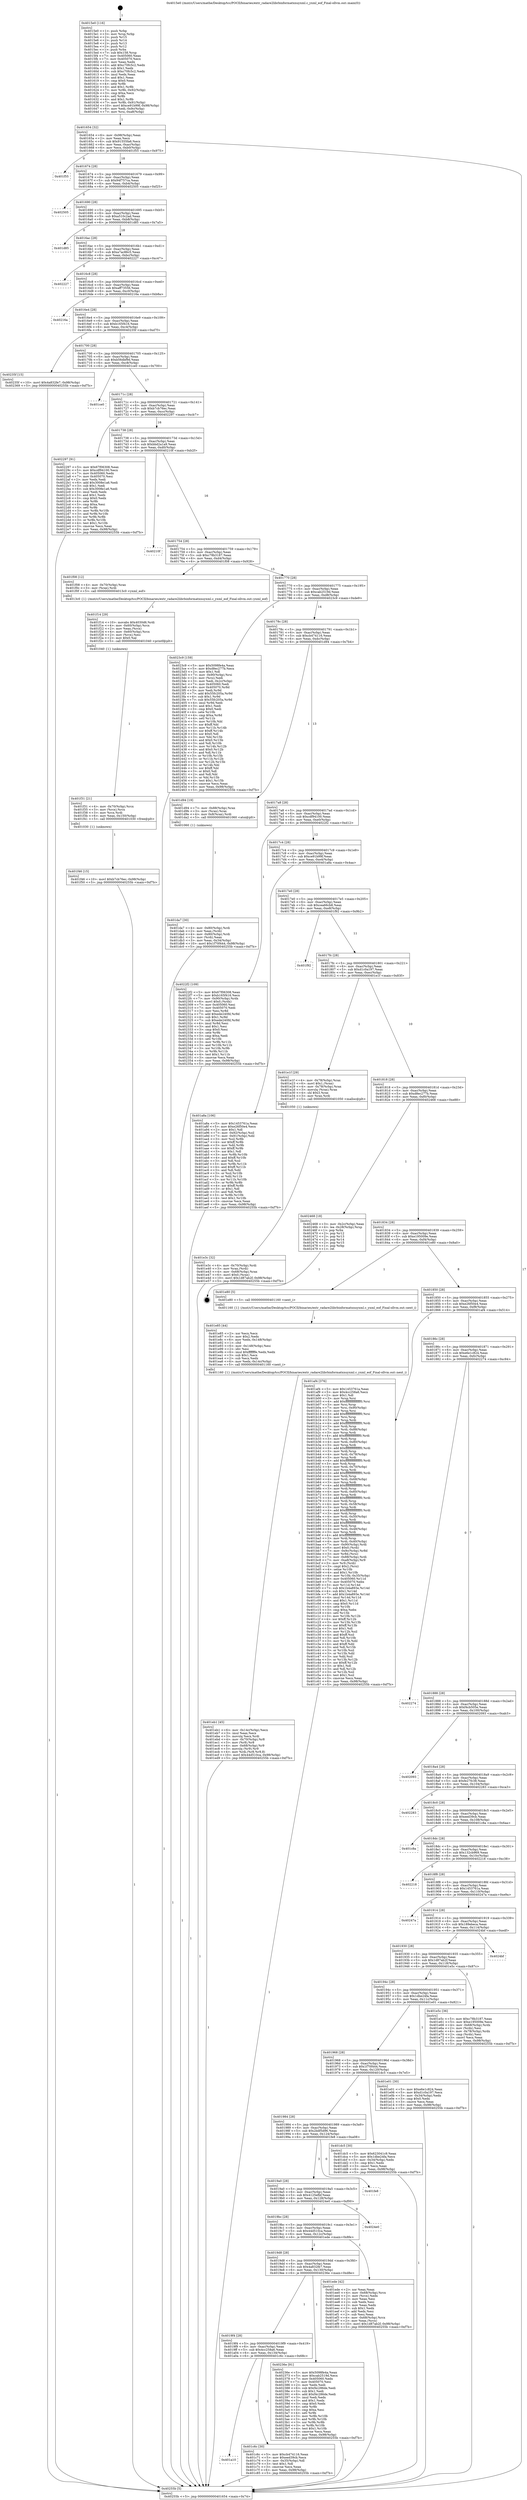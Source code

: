 digraph "0x4015e0" {
  label = "0x4015e0 (/mnt/c/Users/mathe/Desktop/tcc/POCII/binaries/extr_radare2librbinformatxnuyxml.c_yxml_eof_Final-ollvm.out::main(0))"
  labelloc = "t"
  node[shape=record]

  Entry [label="",width=0.3,height=0.3,shape=circle,fillcolor=black,style=filled]
  "0x401654" [label="{
     0x401654 [32]\l
     | [instrs]\l
     &nbsp;&nbsp;0x401654 \<+6\>: mov -0x98(%rbp),%eax\l
     &nbsp;&nbsp;0x40165a \<+2\>: mov %eax,%ecx\l
     &nbsp;&nbsp;0x40165c \<+6\>: sub $0x91555fa6,%ecx\l
     &nbsp;&nbsp;0x401662 \<+6\>: mov %eax,-0xac(%rbp)\l
     &nbsp;&nbsp;0x401668 \<+6\>: mov %ecx,-0xb0(%rbp)\l
     &nbsp;&nbsp;0x40166e \<+6\>: je 0000000000401f55 \<main+0x975\>\l
  }"]
  "0x401f55" [label="{
     0x401f55\l
  }", style=dashed]
  "0x401674" [label="{
     0x401674 [28]\l
     | [instrs]\l
     &nbsp;&nbsp;0x401674 \<+5\>: jmp 0000000000401679 \<main+0x99\>\l
     &nbsp;&nbsp;0x401679 \<+6\>: mov -0xac(%rbp),%eax\l
     &nbsp;&nbsp;0x40167f \<+5\>: sub $0x94f757ca,%eax\l
     &nbsp;&nbsp;0x401684 \<+6\>: mov %eax,-0xb4(%rbp)\l
     &nbsp;&nbsp;0x40168a \<+6\>: je 0000000000402505 \<main+0xf25\>\l
  }"]
  Exit [label="",width=0.3,height=0.3,shape=circle,fillcolor=black,style=filled,peripheries=2]
  "0x402505" [label="{
     0x402505\l
  }", style=dashed]
  "0x401690" [label="{
     0x401690 [28]\l
     | [instrs]\l
     &nbsp;&nbsp;0x401690 \<+5\>: jmp 0000000000401695 \<main+0xb5\>\l
     &nbsp;&nbsp;0x401695 \<+6\>: mov -0xac(%rbp),%eax\l
     &nbsp;&nbsp;0x40169b \<+5\>: sub $0xa510c2ad,%eax\l
     &nbsp;&nbsp;0x4016a0 \<+6\>: mov %eax,-0xb8(%rbp)\l
     &nbsp;&nbsp;0x4016a6 \<+6\>: je 0000000000401d85 \<main+0x7a5\>\l
  }"]
  "0x401f46" [label="{
     0x401f46 [15]\l
     | [instrs]\l
     &nbsp;&nbsp;0x401f46 \<+10\>: movl $0xb7cb76ec,-0x98(%rbp)\l
     &nbsp;&nbsp;0x401f50 \<+5\>: jmp 000000000040255b \<main+0xf7b\>\l
  }"]
  "0x401d85" [label="{
     0x401d85\l
  }", style=dashed]
  "0x4016ac" [label="{
     0x4016ac [28]\l
     | [instrs]\l
     &nbsp;&nbsp;0x4016ac \<+5\>: jmp 00000000004016b1 \<main+0xd1\>\l
     &nbsp;&nbsp;0x4016b1 \<+6\>: mov -0xac(%rbp),%eax\l
     &nbsp;&nbsp;0x4016b7 \<+5\>: sub $0xa7ac86c5,%eax\l
     &nbsp;&nbsp;0x4016bc \<+6\>: mov %eax,-0xbc(%rbp)\l
     &nbsp;&nbsp;0x4016c2 \<+6\>: je 0000000000402227 \<main+0xc47\>\l
  }"]
  "0x401f31" [label="{
     0x401f31 [21]\l
     | [instrs]\l
     &nbsp;&nbsp;0x401f31 \<+4\>: mov -0x70(%rbp),%rcx\l
     &nbsp;&nbsp;0x401f35 \<+3\>: mov (%rcx),%rcx\l
     &nbsp;&nbsp;0x401f38 \<+3\>: mov %rcx,%rdi\l
     &nbsp;&nbsp;0x401f3b \<+6\>: mov %eax,-0x150(%rbp)\l
     &nbsp;&nbsp;0x401f41 \<+5\>: call 0000000000401030 \<free@plt\>\l
     | [calls]\l
     &nbsp;&nbsp;0x401030 \{1\} (unknown)\l
  }"]
  "0x402227" [label="{
     0x402227\l
  }", style=dashed]
  "0x4016c8" [label="{
     0x4016c8 [28]\l
     | [instrs]\l
     &nbsp;&nbsp;0x4016c8 \<+5\>: jmp 00000000004016cd \<main+0xed\>\l
     &nbsp;&nbsp;0x4016cd \<+6\>: mov -0xac(%rbp),%eax\l
     &nbsp;&nbsp;0x4016d3 \<+5\>: sub $0xaff73556,%eax\l
     &nbsp;&nbsp;0x4016d8 \<+6\>: mov %eax,-0xc0(%rbp)\l
     &nbsp;&nbsp;0x4016de \<+6\>: je 000000000040216a \<main+0xb8a\>\l
  }"]
  "0x401f14" [label="{
     0x401f14 [29]\l
     | [instrs]\l
     &nbsp;&nbsp;0x401f14 \<+10\>: movabs $0x4030d6,%rdi\l
     &nbsp;&nbsp;0x401f1e \<+4\>: mov -0x60(%rbp),%rcx\l
     &nbsp;&nbsp;0x401f22 \<+2\>: mov %eax,(%rcx)\l
     &nbsp;&nbsp;0x401f24 \<+4\>: mov -0x60(%rbp),%rcx\l
     &nbsp;&nbsp;0x401f28 \<+2\>: mov (%rcx),%esi\l
     &nbsp;&nbsp;0x401f2a \<+2\>: mov $0x0,%al\l
     &nbsp;&nbsp;0x401f2c \<+5\>: call 0000000000401040 \<printf@plt\>\l
     | [calls]\l
     &nbsp;&nbsp;0x401040 \{1\} (unknown)\l
  }"]
  "0x40216a" [label="{
     0x40216a\l
  }", style=dashed]
  "0x4016e4" [label="{
     0x4016e4 [28]\l
     | [instrs]\l
     &nbsp;&nbsp;0x4016e4 \<+5\>: jmp 00000000004016e9 \<main+0x109\>\l
     &nbsp;&nbsp;0x4016e9 \<+6\>: mov -0xac(%rbp),%eax\l
     &nbsp;&nbsp;0x4016ef \<+5\>: sub $0xb165f416,%eax\l
     &nbsp;&nbsp;0x4016f4 \<+6\>: mov %eax,-0xc4(%rbp)\l
     &nbsp;&nbsp;0x4016fa \<+6\>: je 000000000040235f \<main+0xd7f\>\l
  }"]
  "0x401eb1" [label="{
     0x401eb1 [45]\l
     | [instrs]\l
     &nbsp;&nbsp;0x401eb1 \<+6\>: mov -0x14c(%rbp),%ecx\l
     &nbsp;&nbsp;0x401eb7 \<+3\>: imul %eax,%ecx\l
     &nbsp;&nbsp;0x401eba \<+3\>: movslq %ecx,%rdi\l
     &nbsp;&nbsp;0x401ebd \<+4\>: mov -0x70(%rbp),%r8\l
     &nbsp;&nbsp;0x401ec1 \<+3\>: mov (%r8),%r8\l
     &nbsp;&nbsp;0x401ec4 \<+4\>: mov -0x68(%rbp),%r9\l
     &nbsp;&nbsp;0x401ec8 \<+3\>: movslq (%r9),%r9\l
     &nbsp;&nbsp;0x401ecb \<+4\>: mov %rdi,(%r8,%r9,8)\l
     &nbsp;&nbsp;0x401ecf \<+10\>: movl $0x44d510ca,-0x98(%rbp)\l
     &nbsp;&nbsp;0x401ed9 \<+5\>: jmp 000000000040255b \<main+0xf7b\>\l
  }"]
  "0x40235f" [label="{
     0x40235f [15]\l
     | [instrs]\l
     &nbsp;&nbsp;0x40235f \<+10\>: movl $0x4a832fe7,-0x98(%rbp)\l
     &nbsp;&nbsp;0x402369 \<+5\>: jmp 000000000040255b \<main+0xf7b\>\l
  }"]
  "0x401700" [label="{
     0x401700 [28]\l
     | [instrs]\l
     &nbsp;&nbsp;0x401700 \<+5\>: jmp 0000000000401705 \<main+0x125\>\l
     &nbsp;&nbsp;0x401705 \<+6\>: mov -0xac(%rbp),%eax\l
     &nbsp;&nbsp;0x40170b \<+5\>: sub $0xb56dbf9d,%eax\l
     &nbsp;&nbsp;0x401710 \<+6\>: mov %eax,-0xc8(%rbp)\l
     &nbsp;&nbsp;0x401716 \<+6\>: je 0000000000401ce0 \<main+0x700\>\l
  }"]
  "0x401e85" [label="{
     0x401e85 [44]\l
     | [instrs]\l
     &nbsp;&nbsp;0x401e85 \<+2\>: xor %ecx,%ecx\l
     &nbsp;&nbsp;0x401e87 \<+5\>: mov $0x2,%edx\l
     &nbsp;&nbsp;0x401e8c \<+6\>: mov %edx,-0x148(%rbp)\l
     &nbsp;&nbsp;0x401e92 \<+1\>: cltd\l
     &nbsp;&nbsp;0x401e93 \<+6\>: mov -0x148(%rbp),%esi\l
     &nbsp;&nbsp;0x401e99 \<+2\>: idiv %esi\l
     &nbsp;&nbsp;0x401e9b \<+6\>: imul $0xfffffffe,%edx,%edx\l
     &nbsp;&nbsp;0x401ea1 \<+3\>: sub $0x1,%ecx\l
     &nbsp;&nbsp;0x401ea4 \<+2\>: sub %ecx,%edx\l
     &nbsp;&nbsp;0x401ea6 \<+6\>: mov %edx,-0x14c(%rbp)\l
     &nbsp;&nbsp;0x401eac \<+5\>: call 0000000000401160 \<next_i\>\l
     | [calls]\l
     &nbsp;&nbsp;0x401160 \{1\} (/mnt/c/Users/mathe/Desktop/tcc/POCII/binaries/extr_radare2librbinformatxnuyxml.c_yxml_eof_Final-ollvm.out::next_i)\l
  }"]
  "0x401ce0" [label="{
     0x401ce0\l
  }", style=dashed]
  "0x40171c" [label="{
     0x40171c [28]\l
     | [instrs]\l
     &nbsp;&nbsp;0x40171c \<+5\>: jmp 0000000000401721 \<main+0x141\>\l
     &nbsp;&nbsp;0x401721 \<+6\>: mov -0xac(%rbp),%eax\l
     &nbsp;&nbsp;0x401727 \<+5\>: sub $0xb7cb76ec,%eax\l
     &nbsp;&nbsp;0x40172c \<+6\>: mov %eax,-0xcc(%rbp)\l
     &nbsp;&nbsp;0x401732 \<+6\>: je 0000000000402297 \<main+0xcb7\>\l
  }"]
  "0x401e3c" [label="{
     0x401e3c [32]\l
     | [instrs]\l
     &nbsp;&nbsp;0x401e3c \<+4\>: mov -0x70(%rbp),%rdi\l
     &nbsp;&nbsp;0x401e40 \<+3\>: mov %rax,(%rdi)\l
     &nbsp;&nbsp;0x401e43 \<+4\>: mov -0x68(%rbp),%rax\l
     &nbsp;&nbsp;0x401e47 \<+6\>: movl $0x0,(%rax)\l
     &nbsp;&nbsp;0x401e4d \<+10\>: movl $0x1d87ab2f,-0x98(%rbp)\l
     &nbsp;&nbsp;0x401e57 \<+5\>: jmp 000000000040255b \<main+0xf7b\>\l
  }"]
  "0x402297" [label="{
     0x402297 [91]\l
     | [instrs]\l
     &nbsp;&nbsp;0x402297 \<+5\>: mov $0x67f06308,%eax\l
     &nbsp;&nbsp;0x40229c \<+5\>: mov $0xcdf94100,%ecx\l
     &nbsp;&nbsp;0x4022a1 \<+7\>: mov 0x405060,%edx\l
     &nbsp;&nbsp;0x4022a8 \<+7\>: mov 0x405070,%esi\l
     &nbsp;&nbsp;0x4022af \<+2\>: mov %edx,%edi\l
     &nbsp;&nbsp;0x4022b1 \<+6\>: add $0x3008e1a6,%edi\l
     &nbsp;&nbsp;0x4022b7 \<+3\>: sub $0x1,%edi\l
     &nbsp;&nbsp;0x4022ba \<+6\>: sub $0x3008e1a6,%edi\l
     &nbsp;&nbsp;0x4022c0 \<+3\>: imul %edi,%edx\l
     &nbsp;&nbsp;0x4022c3 \<+3\>: and $0x1,%edx\l
     &nbsp;&nbsp;0x4022c6 \<+3\>: cmp $0x0,%edx\l
     &nbsp;&nbsp;0x4022c9 \<+4\>: sete %r8b\l
     &nbsp;&nbsp;0x4022cd \<+3\>: cmp $0xa,%esi\l
     &nbsp;&nbsp;0x4022d0 \<+4\>: setl %r9b\l
     &nbsp;&nbsp;0x4022d4 \<+3\>: mov %r8b,%r10b\l
     &nbsp;&nbsp;0x4022d7 \<+3\>: and %r9b,%r10b\l
     &nbsp;&nbsp;0x4022da \<+3\>: xor %r9b,%r8b\l
     &nbsp;&nbsp;0x4022dd \<+3\>: or %r8b,%r10b\l
     &nbsp;&nbsp;0x4022e0 \<+4\>: test $0x1,%r10b\l
     &nbsp;&nbsp;0x4022e4 \<+3\>: cmovne %ecx,%eax\l
     &nbsp;&nbsp;0x4022e7 \<+6\>: mov %eax,-0x98(%rbp)\l
     &nbsp;&nbsp;0x4022ed \<+5\>: jmp 000000000040255b \<main+0xf7b\>\l
  }"]
  "0x401738" [label="{
     0x401738 [28]\l
     | [instrs]\l
     &nbsp;&nbsp;0x401738 \<+5\>: jmp 000000000040173d \<main+0x15d\>\l
     &nbsp;&nbsp;0x40173d \<+6\>: mov -0xac(%rbp),%eax\l
     &nbsp;&nbsp;0x401743 \<+5\>: sub $0xbbd2a1a9,%eax\l
     &nbsp;&nbsp;0x401748 \<+6\>: mov %eax,-0xd0(%rbp)\l
     &nbsp;&nbsp;0x40174e \<+6\>: je 000000000040210f \<main+0xb2f\>\l
  }"]
  "0x401da7" [label="{
     0x401da7 [30]\l
     | [instrs]\l
     &nbsp;&nbsp;0x401da7 \<+4\>: mov -0x80(%rbp),%rdi\l
     &nbsp;&nbsp;0x401dab \<+2\>: mov %eax,(%rdi)\l
     &nbsp;&nbsp;0x401dad \<+4\>: mov -0x80(%rbp),%rdi\l
     &nbsp;&nbsp;0x401db1 \<+2\>: mov (%rdi),%eax\l
     &nbsp;&nbsp;0x401db3 \<+3\>: mov %eax,-0x34(%rbp)\l
     &nbsp;&nbsp;0x401db6 \<+10\>: movl $0x1f70f444,-0x98(%rbp)\l
     &nbsp;&nbsp;0x401dc0 \<+5\>: jmp 000000000040255b \<main+0xf7b\>\l
  }"]
  "0x40210f" [label="{
     0x40210f\l
  }", style=dashed]
  "0x401754" [label="{
     0x401754 [28]\l
     | [instrs]\l
     &nbsp;&nbsp;0x401754 \<+5\>: jmp 0000000000401759 \<main+0x179\>\l
     &nbsp;&nbsp;0x401759 \<+6\>: mov -0xac(%rbp),%eax\l
     &nbsp;&nbsp;0x40175f \<+5\>: sub $0xc78b3187,%eax\l
     &nbsp;&nbsp;0x401764 \<+6\>: mov %eax,-0xd4(%rbp)\l
     &nbsp;&nbsp;0x40176a \<+6\>: je 0000000000401f08 \<main+0x928\>\l
  }"]
  "0x401a10" [label="{
     0x401a10\l
  }", style=dashed]
  "0x401f08" [label="{
     0x401f08 [12]\l
     | [instrs]\l
     &nbsp;&nbsp;0x401f08 \<+4\>: mov -0x70(%rbp),%rax\l
     &nbsp;&nbsp;0x401f0c \<+3\>: mov (%rax),%rdi\l
     &nbsp;&nbsp;0x401f0f \<+5\>: call 00000000004013c0 \<yxml_eof\>\l
     | [calls]\l
     &nbsp;&nbsp;0x4013c0 \{1\} (/mnt/c/Users/mathe/Desktop/tcc/POCII/binaries/extr_radare2librbinformatxnuyxml.c_yxml_eof_Final-ollvm.out::yxml_eof)\l
  }"]
  "0x401770" [label="{
     0x401770 [28]\l
     | [instrs]\l
     &nbsp;&nbsp;0x401770 \<+5\>: jmp 0000000000401775 \<main+0x195\>\l
     &nbsp;&nbsp;0x401775 \<+6\>: mov -0xac(%rbp),%eax\l
     &nbsp;&nbsp;0x40177b \<+5\>: sub $0xcab2519d,%eax\l
     &nbsp;&nbsp;0x401780 \<+6\>: mov %eax,-0xd8(%rbp)\l
     &nbsp;&nbsp;0x401786 \<+6\>: je 00000000004023c9 \<main+0xde9\>\l
  }"]
  "0x401c6c" [label="{
     0x401c6c [30]\l
     | [instrs]\l
     &nbsp;&nbsp;0x401c6c \<+5\>: mov $0xcb474116,%eax\l
     &nbsp;&nbsp;0x401c71 \<+5\>: mov $0xeed39cb,%ecx\l
     &nbsp;&nbsp;0x401c76 \<+3\>: mov -0x35(%rbp),%dl\l
     &nbsp;&nbsp;0x401c79 \<+3\>: test $0x1,%dl\l
     &nbsp;&nbsp;0x401c7c \<+3\>: cmovne %ecx,%eax\l
     &nbsp;&nbsp;0x401c7f \<+6\>: mov %eax,-0x98(%rbp)\l
     &nbsp;&nbsp;0x401c85 \<+5\>: jmp 000000000040255b \<main+0xf7b\>\l
  }"]
  "0x4023c9" [label="{
     0x4023c9 [159]\l
     | [instrs]\l
     &nbsp;&nbsp;0x4023c9 \<+5\>: mov $0x5098fe4a,%eax\l
     &nbsp;&nbsp;0x4023ce \<+5\>: mov $0xd8ec277b,%ecx\l
     &nbsp;&nbsp;0x4023d3 \<+2\>: mov $0x1,%dl\l
     &nbsp;&nbsp;0x4023d5 \<+7\>: mov -0x90(%rbp),%rsi\l
     &nbsp;&nbsp;0x4023dc \<+2\>: mov (%rsi),%edi\l
     &nbsp;&nbsp;0x4023de \<+3\>: mov %edi,-0x2c(%rbp)\l
     &nbsp;&nbsp;0x4023e1 \<+7\>: mov 0x405060,%edi\l
     &nbsp;&nbsp;0x4023e8 \<+8\>: mov 0x405070,%r8d\l
     &nbsp;&nbsp;0x4023f0 \<+3\>: mov %edi,%r9d\l
     &nbsp;&nbsp;0x4023f3 \<+7\>: add $0x55fc205a,%r9d\l
     &nbsp;&nbsp;0x4023fa \<+4\>: sub $0x1,%r9d\l
     &nbsp;&nbsp;0x4023fe \<+7\>: sub $0x55fc205a,%r9d\l
     &nbsp;&nbsp;0x402405 \<+4\>: imul %r9d,%edi\l
     &nbsp;&nbsp;0x402409 \<+3\>: and $0x1,%edi\l
     &nbsp;&nbsp;0x40240c \<+3\>: cmp $0x0,%edi\l
     &nbsp;&nbsp;0x40240f \<+4\>: sete %r10b\l
     &nbsp;&nbsp;0x402413 \<+4\>: cmp $0xa,%r8d\l
     &nbsp;&nbsp;0x402417 \<+4\>: setl %r11b\l
     &nbsp;&nbsp;0x40241b \<+3\>: mov %r10b,%bl\l
     &nbsp;&nbsp;0x40241e \<+3\>: xor $0xff,%bl\l
     &nbsp;&nbsp;0x402421 \<+3\>: mov %r11b,%r14b\l
     &nbsp;&nbsp;0x402424 \<+4\>: xor $0xff,%r14b\l
     &nbsp;&nbsp;0x402428 \<+3\>: xor $0x0,%dl\l
     &nbsp;&nbsp;0x40242b \<+3\>: mov %bl,%r15b\l
     &nbsp;&nbsp;0x40242e \<+4\>: and $0x0,%r15b\l
     &nbsp;&nbsp;0x402432 \<+3\>: and %dl,%r10b\l
     &nbsp;&nbsp;0x402435 \<+3\>: mov %r14b,%r12b\l
     &nbsp;&nbsp;0x402438 \<+4\>: and $0x0,%r12b\l
     &nbsp;&nbsp;0x40243c \<+3\>: and %dl,%r11b\l
     &nbsp;&nbsp;0x40243f \<+3\>: or %r10b,%r15b\l
     &nbsp;&nbsp;0x402442 \<+3\>: or %r11b,%r12b\l
     &nbsp;&nbsp;0x402445 \<+3\>: xor %r12b,%r15b\l
     &nbsp;&nbsp;0x402448 \<+3\>: or %r14b,%bl\l
     &nbsp;&nbsp;0x40244b \<+3\>: xor $0xff,%bl\l
     &nbsp;&nbsp;0x40244e \<+3\>: or $0x0,%dl\l
     &nbsp;&nbsp;0x402451 \<+2\>: and %dl,%bl\l
     &nbsp;&nbsp;0x402453 \<+3\>: or %bl,%r15b\l
     &nbsp;&nbsp;0x402456 \<+4\>: test $0x1,%r15b\l
     &nbsp;&nbsp;0x40245a \<+3\>: cmovne %ecx,%eax\l
     &nbsp;&nbsp;0x40245d \<+6\>: mov %eax,-0x98(%rbp)\l
     &nbsp;&nbsp;0x402463 \<+5\>: jmp 000000000040255b \<main+0xf7b\>\l
  }"]
  "0x40178c" [label="{
     0x40178c [28]\l
     | [instrs]\l
     &nbsp;&nbsp;0x40178c \<+5\>: jmp 0000000000401791 \<main+0x1b1\>\l
     &nbsp;&nbsp;0x401791 \<+6\>: mov -0xac(%rbp),%eax\l
     &nbsp;&nbsp;0x401797 \<+5\>: sub $0xcb474116,%eax\l
     &nbsp;&nbsp;0x40179c \<+6\>: mov %eax,-0xdc(%rbp)\l
     &nbsp;&nbsp;0x4017a2 \<+6\>: je 0000000000401d94 \<main+0x7b4\>\l
  }"]
  "0x4019f4" [label="{
     0x4019f4 [28]\l
     | [instrs]\l
     &nbsp;&nbsp;0x4019f4 \<+5\>: jmp 00000000004019f9 \<main+0x419\>\l
     &nbsp;&nbsp;0x4019f9 \<+6\>: mov -0xac(%rbp),%eax\l
     &nbsp;&nbsp;0x4019ff \<+5\>: sub $0x4cc258a6,%eax\l
     &nbsp;&nbsp;0x401a04 \<+6\>: mov %eax,-0x134(%rbp)\l
     &nbsp;&nbsp;0x401a0a \<+6\>: je 0000000000401c6c \<main+0x68c\>\l
  }"]
  "0x401d94" [label="{
     0x401d94 [19]\l
     | [instrs]\l
     &nbsp;&nbsp;0x401d94 \<+7\>: mov -0x88(%rbp),%rax\l
     &nbsp;&nbsp;0x401d9b \<+3\>: mov (%rax),%rax\l
     &nbsp;&nbsp;0x401d9e \<+4\>: mov 0x8(%rax),%rdi\l
     &nbsp;&nbsp;0x401da2 \<+5\>: call 0000000000401060 \<atoi@plt\>\l
     | [calls]\l
     &nbsp;&nbsp;0x401060 \{1\} (unknown)\l
  }"]
  "0x4017a8" [label="{
     0x4017a8 [28]\l
     | [instrs]\l
     &nbsp;&nbsp;0x4017a8 \<+5\>: jmp 00000000004017ad \<main+0x1cd\>\l
     &nbsp;&nbsp;0x4017ad \<+6\>: mov -0xac(%rbp),%eax\l
     &nbsp;&nbsp;0x4017b3 \<+5\>: sub $0xcdf94100,%eax\l
     &nbsp;&nbsp;0x4017b8 \<+6\>: mov %eax,-0xe0(%rbp)\l
     &nbsp;&nbsp;0x4017be \<+6\>: je 00000000004022f2 \<main+0xd12\>\l
  }"]
  "0x40236e" [label="{
     0x40236e [91]\l
     | [instrs]\l
     &nbsp;&nbsp;0x40236e \<+5\>: mov $0x5098fe4a,%eax\l
     &nbsp;&nbsp;0x402373 \<+5\>: mov $0xcab2519d,%ecx\l
     &nbsp;&nbsp;0x402378 \<+7\>: mov 0x405060,%edx\l
     &nbsp;&nbsp;0x40237f \<+7\>: mov 0x405070,%esi\l
     &nbsp;&nbsp;0x402386 \<+2\>: mov %edx,%edi\l
     &nbsp;&nbsp;0x402388 \<+6\>: sub $0xf4c286de,%edi\l
     &nbsp;&nbsp;0x40238e \<+3\>: sub $0x1,%edi\l
     &nbsp;&nbsp;0x402391 \<+6\>: add $0xf4c286de,%edi\l
     &nbsp;&nbsp;0x402397 \<+3\>: imul %edi,%edx\l
     &nbsp;&nbsp;0x40239a \<+3\>: and $0x1,%edx\l
     &nbsp;&nbsp;0x40239d \<+3\>: cmp $0x0,%edx\l
     &nbsp;&nbsp;0x4023a0 \<+4\>: sete %r8b\l
     &nbsp;&nbsp;0x4023a4 \<+3\>: cmp $0xa,%esi\l
     &nbsp;&nbsp;0x4023a7 \<+4\>: setl %r9b\l
     &nbsp;&nbsp;0x4023ab \<+3\>: mov %r8b,%r10b\l
     &nbsp;&nbsp;0x4023ae \<+3\>: and %r9b,%r10b\l
     &nbsp;&nbsp;0x4023b1 \<+3\>: xor %r9b,%r8b\l
     &nbsp;&nbsp;0x4023b4 \<+3\>: or %r8b,%r10b\l
     &nbsp;&nbsp;0x4023b7 \<+4\>: test $0x1,%r10b\l
     &nbsp;&nbsp;0x4023bb \<+3\>: cmovne %ecx,%eax\l
     &nbsp;&nbsp;0x4023be \<+6\>: mov %eax,-0x98(%rbp)\l
     &nbsp;&nbsp;0x4023c4 \<+5\>: jmp 000000000040255b \<main+0xf7b\>\l
  }"]
  "0x4022f2" [label="{
     0x4022f2 [109]\l
     | [instrs]\l
     &nbsp;&nbsp;0x4022f2 \<+5\>: mov $0x67f06308,%eax\l
     &nbsp;&nbsp;0x4022f7 \<+5\>: mov $0xb165f416,%ecx\l
     &nbsp;&nbsp;0x4022fc \<+7\>: mov -0x90(%rbp),%rdx\l
     &nbsp;&nbsp;0x402303 \<+6\>: movl $0x0,(%rdx)\l
     &nbsp;&nbsp;0x402309 \<+7\>: mov 0x405060,%esi\l
     &nbsp;&nbsp;0x402310 \<+7\>: mov 0x405070,%edi\l
     &nbsp;&nbsp;0x402317 \<+3\>: mov %esi,%r8d\l
     &nbsp;&nbsp;0x40231a \<+7\>: add $0xede240fd,%r8d\l
     &nbsp;&nbsp;0x402321 \<+4\>: sub $0x1,%r8d\l
     &nbsp;&nbsp;0x402325 \<+7\>: sub $0xede240fd,%r8d\l
     &nbsp;&nbsp;0x40232c \<+4\>: imul %r8d,%esi\l
     &nbsp;&nbsp;0x402330 \<+3\>: and $0x1,%esi\l
     &nbsp;&nbsp;0x402333 \<+3\>: cmp $0x0,%esi\l
     &nbsp;&nbsp;0x402336 \<+4\>: sete %r9b\l
     &nbsp;&nbsp;0x40233a \<+3\>: cmp $0xa,%edi\l
     &nbsp;&nbsp;0x40233d \<+4\>: setl %r10b\l
     &nbsp;&nbsp;0x402341 \<+3\>: mov %r9b,%r11b\l
     &nbsp;&nbsp;0x402344 \<+3\>: and %r10b,%r11b\l
     &nbsp;&nbsp;0x402347 \<+3\>: xor %r10b,%r9b\l
     &nbsp;&nbsp;0x40234a \<+3\>: or %r9b,%r11b\l
     &nbsp;&nbsp;0x40234d \<+4\>: test $0x1,%r11b\l
     &nbsp;&nbsp;0x402351 \<+3\>: cmovne %ecx,%eax\l
     &nbsp;&nbsp;0x402354 \<+6\>: mov %eax,-0x98(%rbp)\l
     &nbsp;&nbsp;0x40235a \<+5\>: jmp 000000000040255b \<main+0xf7b\>\l
  }"]
  "0x4017c4" [label="{
     0x4017c4 [28]\l
     | [instrs]\l
     &nbsp;&nbsp;0x4017c4 \<+5\>: jmp 00000000004017c9 \<main+0x1e9\>\l
     &nbsp;&nbsp;0x4017c9 \<+6\>: mov -0xac(%rbp),%eax\l
     &nbsp;&nbsp;0x4017cf \<+5\>: sub $0xce91b99f,%eax\l
     &nbsp;&nbsp;0x4017d4 \<+6\>: mov %eax,-0xe4(%rbp)\l
     &nbsp;&nbsp;0x4017da \<+6\>: je 0000000000401a8a \<main+0x4aa\>\l
  }"]
  "0x4019d8" [label="{
     0x4019d8 [28]\l
     | [instrs]\l
     &nbsp;&nbsp;0x4019d8 \<+5\>: jmp 00000000004019dd \<main+0x3fd\>\l
     &nbsp;&nbsp;0x4019dd \<+6\>: mov -0xac(%rbp),%eax\l
     &nbsp;&nbsp;0x4019e3 \<+5\>: sub $0x4a832fe7,%eax\l
     &nbsp;&nbsp;0x4019e8 \<+6\>: mov %eax,-0x130(%rbp)\l
     &nbsp;&nbsp;0x4019ee \<+6\>: je 000000000040236e \<main+0xd8e\>\l
  }"]
  "0x401a8a" [label="{
     0x401a8a [106]\l
     | [instrs]\l
     &nbsp;&nbsp;0x401a8a \<+5\>: mov $0x1453761a,%eax\l
     &nbsp;&nbsp;0x401a8f \<+5\>: mov $0xe26f50e4,%ecx\l
     &nbsp;&nbsp;0x401a94 \<+2\>: mov $0x1,%dl\l
     &nbsp;&nbsp;0x401a96 \<+7\>: mov -0x92(%rbp),%sil\l
     &nbsp;&nbsp;0x401a9d \<+7\>: mov -0x91(%rbp),%dil\l
     &nbsp;&nbsp;0x401aa4 \<+3\>: mov %sil,%r8b\l
     &nbsp;&nbsp;0x401aa7 \<+4\>: xor $0xff,%r8b\l
     &nbsp;&nbsp;0x401aab \<+3\>: mov %dil,%r9b\l
     &nbsp;&nbsp;0x401aae \<+4\>: xor $0xff,%r9b\l
     &nbsp;&nbsp;0x401ab2 \<+3\>: xor $0x1,%dl\l
     &nbsp;&nbsp;0x401ab5 \<+3\>: mov %r8b,%r10b\l
     &nbsp;&nbsp;0x401ab8 \<+4\>: and $0xff,%r10b\l
     &nbsp;&nbsp;0x401abc \<+3\>: and %dl,%sil\l
     &nbsp;&nbsp;0x401abf \<+3\>: mov %r9b,%r11b\l
     &nbsp;&nbsp;0x401ac2 \<+4\>: and $0xff,%r11b\l
     &nbsp;&nbsp;0x401ac6 \<+3\>: and %dl,%dil\l
     &nbsp;&nbsp;0x401ac9 \<+3\>: or %sil,%r10b\l
     &nbsp;&nbsp;0x401acc \<+3\>: or %dil,%r11b\l
     &nbsp;&nbsp;0x401acf \<+3\>: xor %r11b,%r10b\l
     &nbsp;&nbsp;0x401ad2 \<+3\>: or %r9b,%r8b\l
     &nbsp;&nbsp;0x401ad5 \<+4\>: xor $0xff,%r8b\l
     &nbsp;&nbsp;0x401ad9 \<+3\>: or $0x1,%dl\l
     &nbsp;&nbsp;0x401adc \<+3\>: and %dl,%r8b\l
     &nbsp;&nbsp;0x401adf \<+3\>: or %r8b,%r10b\l
     &nbsp;&nbsp;0x401ae2 \<+4\>: test $0x1,%r10b\l
     &nbsp;&nbsp;0x401ae6 \<+3\>: cmovne %ecx,%eax\l
     &nbsp;&nbsp;0x401ae9 \<+6\>: mov %eax,-0x98(%rbp)\l
     &nbsp;&nbsp;0x401aef \<+5\>: jmp 000000000040255b \<main+0xf7b\>\l
  }"]
  "0x4017e0" [label="{
     0x4017e0 [28]\l
     | [instrs]\l
     &nbsp;&nbsp;0x4017e0 \<+5\>: jmp 00000000004017e5 \<main+0x205\>\l
     &nbsp;&nbsp;0x4017e5 \<+6\>: mov -0xac(%rbp),%eax\l
     &nbsp;&nbsp;0x4017eb \<+5\>: sub $0xcea66cb8,%eax\l
     &nbsp;&nbsp;0x4017f0 \<+6\>: mov %eax,-0xe8(%rbp)\l
     &nbsp;&nbsp;0x4017f6 \<+6\>: je 0000000000401f92 \<main+0x9b2\>\l
  }"]
  "0x40255b" [label="{
     0x40255b [5]\l
     | [instrs]\l
     &nbsp;&nbsp;0x40255b \<+5\>: jmp 0000000000401654 \<main+0x74\>\l
  }"]
  "0x4015e0" [label="{
     0x4015e0 [116]\l
     | [instrs]\l
     &nbsp;&nbsp;0x4015e0 \<+1\>: push %rbp\l
     &nbsp;&nbsp;0x4015e1 \<+3\>: mov %rsp,%rbp\l
     &nbsp;&nbsp;0x4015e4 \<+2\>: push %r15\l
     &nbsp;&nbsp;0x4015e6 \<+2\>: push %r14\l
     &nbsp;&nbsp;0x4015e8 \<+2\>: push %r13\l
     &nbsp;&nbsp;0x4015ea \<+2\>: push %r12\l
     &nbsp;&nbsp;0x4015ec \<+1\>: push %rbx\l
     &nbsp;&nbsp;0x4015ed \<+7\>: sub $0x158,%rsp\l
     &nbsp;&nbsp;0x4015f4 \<+7\>: mov 0x405060,%eax\l
     &nbsp;&nbsp;0x4015fb \<+7\>: mov 0x405070,%ecx\l
     &nbsp;&nbsp;0x401602 \<+2\>: mov %eax,%edx\l
     &nbsp;&nbsp;0x401604 \<+6\>: add $0xc70fc5c2,%edx\l
     &nbsp;&nbsp;0x40160a \<+3\>: sub $0x1,%edx\l
     &nbsp;&nbsp;0x40160d \<+6\>: sub $0xc70fc5c2,%edx\l
     &nbsp;&nbsp;0x401613 \<+3\>: imul %edx,%eax\l
     &nbsp;&nbsp;0x401616 \<+3\>: and $0x1,%eax\l
     &nbsp;&nbsp;0x401619 \<+3\>: cmp $0x0,%eax\l
     &nbsp;&nbsp;0x40161c \<+4\>: sete %r8b\l
     &nbsp;&nbsp;0x401620 \<+4\>: and $0x1,%r8b\l
     &nbsp;&nbsp;0x401624 \<+7\>: mov %r8b,-0x92(%rbp)\l
     &nbsp;&nbsp;0x40162b \<+3\>: cmp $0xa,%ecx\l
     &nbsp;&nbsp;0x40162e \<+4\>: setl %r8b\l
     &nbsp;&nbsp;0x401632 \<+4\>: and $0x1,%r8b\l
     &nbsp;&nbsp;0x401636 \<+7\>: mov %r8b,-0x91(%rbp)\l
     &nbsp;&nbsp;0x40163d \<+10\>: movl $0xce91b99f,-0x98(%rbp)\l
     &nbsp;&nbsp;0x401647 \<+6\>: mov %edi,-0x9c(%rbp)\l
     &nbsp;&nbsp;0x40164d \<+7\>: mov %rsi,-0xa8(%rbp)\l
  }"]
  "0x401ede" [label="{
     0x401ede [42]\l
     | [instrs]\l
     &nbsp;&nbsp;0x401ede \<+2\>: xor %eax,%eax\l
     &nbsp;&nbsp;0x401ee0 \<+4\>: mov -0x68(%rbp),%rcx\l
     &nbsp;&nbsp;0x401ee4 \<+2\>: mov (%rcx),%edx\l
     &nbsp;&nbsp;0x401ee6 \<+2\>: mov %eax,%esi\l
     &nbsp;&nbsp;0x401ee8 \<+2\>: sub %edx,%esi\l
     &nbsp;&nbsp;0x401eea \<+2\>: mov %eax,%edx\l
     &nbsp;&nbsp;0x401eec \<+3\>: sub $0x1,%edx\l
     &nbsp;&nbsp;0x401eef \<+2\>: add %edx,%esi\l
     &nbsp;&nbsp;0x401ef1 \<+2\>: sub %esi,%eax\l
     &nbsp;&nbsp;0x401ef3 \<+4\>: mov -0x68(%rbp),%rcx\l
     &nbsp;&nbsp;0x401ef7 \<+2\>: mov %eax,(%rcx)\l
     &nbsp;&nbsp;0x401ef9 \<+10\>: movl $0x1d87ab2f,-0x98(%rbp)\l
     &nbsp;&nbsp;0x401f03 \<+5\>: jmp 000000000040255b \<main+0xf7b\>\l
  }"]
  "0x401f92" [label="{
     0x401f92\l
  }", style=dashed]
  "0x4017fc" [label="{
     0x4017fc [28]\l
     | [instrs]\l
     &nbsp;&nbsp;0x4017fc \<+5\>: jmp 0000000000401801 \<main+0x221\>\l
     &nbsp;&nbsp;0x401801 \<+6\>: mov -0xac(%rbp),%eax\l
     &nbsp;&nbsp;0x401807 \<+5\>: sub $0xd1c0a197,%eax\l
     &nbsp;&nbsp;0x40180c \<+6\>: mov %eax,-0xec(%rbp)\l
     &nbsp;&nbsp;0x401812 \<+6\>: je 0000000000401e1f \<main+0x83f\>\l
  }"]
  "0x4019bc" [label="{
     0x4019bc [28]\l
     | [instrs]\l
     &nbsp;&nbsp;0x4019bc \<+5\>: jmp 00000000004019c1 \<main+0x3e1\>\l
     &nbsp;&nbsp;0x4019c1 \<+6\>: mov -0xac(%rbp),%eax\l
     &nbsp;&nbsp;0x4019c7 \<+5\>: sub $0x44d510ca,%eax\l
     &nbsp;&nbsp;0x4019cc \<+6\>: mov %eax,-0x12c(%rbp)\l
     &nbsp;&nbsp;0x4019d2 \<+6\>: je 0000000000401ede \<main+0x8fe\>\l
  }"]
  "0x401e1f" [label="{
     0x401e1f [29]\l
     | [instrs]\l
     &nbsp;&nbsp;0x401e1f \<+4\>: mov -0x78(%rbp),%rax\l
     &nbsp;&nbsp;0x401e23 \<+6\>: movl $0x1,(%rax)\l
     &nbsp;&nbsp;0x401e29 \<+4\>: mov -0x78(%rbp),%rax\l
     &nbsp;&nbsp;0x401e2d \<+3\>: movslq (%rax),%rax\l
     &nbsp;&nbsp;0x401e30 \<+4\>: shl $0x3,%rax\l
     &nbsp;&nbsp;0x401e34 \<+3\>: mov %rax,%rdi\l
     &nbsp;&nbsp;0x401e37 \<+5\>: call 0000000000401050 \<malloc@plt\>\l
     | [calls]\l
     &nbsp;&nbsp;0x401050 \{1\} (unknown)\l
  }"]
  "0x401818" [label="{
     0x401818 [28]\l
     | [instrs]\l
     &nbsp;&nbsp;0x401818 \<+5\>: jmp 000000000040181d \<main+0x23d\>\l
     &nbsp;&nbsp;0x40181d \<+6\>: mov -0xac(%rbp),%eax\l
     &nbsp;&nbsp;0x401823 \<+5\>: sub $0xd8ec277b,%eax\l
     &nbsp;&nbsp;0x401828 \<+6\>: mov %eax,-0xf0(%rbp)\l
     &nbsp;&nbsp;0x40182e \<+6\>: je 0000000000402468 \<main+0xe88\>\l
  }"]
  "0x4024e0" [label="{
     0x4024e0\l
  }", style=dashed]
  "0x402468" [label="{
     0x402468 [18]\l
     | [instrs]\l
     &nbsp;&nbsp;0x402468 \<+3\>: mov -0x2c(%rbp),%eax\l
     &nbsp;&nbsp;0x40246b \<+4\>: lea -0x28(%rbp),%rsp\l
     &nbsp;&nbsp;0x40246f \<+1\>: pop %rbx\l
     &nbsp;&nbsp;0x402470 \<+2\>: pop %r12\l
     &nbsp;&nbsp;0x402472 \<+2\>: pop %r13\l
     &nbsp;&nbsp;0x402474 \<+2\>: pop %r14\l
     &nbsp;&nbsp;0x402476 \<+2\>: pop %r15\l
     &nbsp;&nbsp;0x402478 \<+1\>: pop %rbp\l
     &nbsp;&nbsp;0x402479 \<+1\>: ret\l
  }"]
  "0x401834" [label="{
     0x401834 [28]\l
     | [instrs]\l
     &nbsp;&nbsp;0x401834 \<+5\>: jmp 0000000000401839 \<main+0x259\>\l
     &nbsp;&nbsp;0x401839 \<+6\>: mov -0xac(%rbp),%eax\l
     &nbsp;&nbsp;0x40183f \<+5\>: sub $0xe195009e,%eax\l
     &nbsp;&nbsp;0x401844 \<+6\>: mov %eax,-0xf4(%rbp)\l
     &nbsp;&nbsp;0x40184a \<+6\>: je 0000000000401e80 \<main+0x8a0\>\l
  }"]
  "0x4019a0" [label="{
     0x4019a0 [28]\l
     | [instrs]\l
     &nbsp;&nbsp;0x4019a0 \<+5\>: jmp 00000000004019a5 \<main+0x3c5\>\l
     &nbsp;&nbsp;0x4019a5 \<+6\>: mov -0xac(%rbp),%eax\l
     &nbsp;&nbsp;0x4019ab \<+5\>: sub $0x4125efbf,%eax\l
     &nbsp;&nbsp;0x4019b0 \<+6\>: mov %eax,-0x128(%rbp)\l
     &nbsp;&nbsp;0x4019b6 \<+6\>: je 00000000004024e0 \<main+0xf00\>\l
  }"]
  "0x401e80" [label="{
     0x401e80 [5]\l
     | [instrs]\l
     &nbsp;&nbsp;0x401e80 \<+5\>: call 0000000000401160 \<next_i\>\l
     | [calls]\l
     &nbsp;&nbsp;0x401160 \{1\} (/mnt/c/Users/mathe/Desktop/tcc/POCII/binaries/extr_radare2librbinformatxnuyxml.c_yxml_eof_Final-ollvm.out::next_i)\l
  }"]
  "0x401850" [label="{
     0x401850 [28]\l
     | [instrs]\l
     &nbsp;&nbsp;0x401850 \<+5\>: jmp 0000000000401855 \<main+0x275\>\l
     &nbsp;&nbsp;0x401855 \<+6\>: mov -0xac(%rbp),%eax\l
     &nbsp;&nbsp;0x40185b \<+5\>: sub $0xe26f50e4,%eax\l
     &nbsp;&nbsp;0x401860 \<+6\>: mov %eax,-0xf8(%rbp)\l
     &nbsp;&nbsp;0x401866 \<+6\>: je 0000000000401af4 \<main+0x514\>\l
  }"]
  "0x401fe8" [label="{
     0x401fe8\l
  }", style=dashed]
  "0x401af4" [label="{
     0x401af4 [376]\l
     | [instrs]\l
     &nbsp;&nbsp;0x401af4 \<+5\>: mov $0x1453761a,%eax\l
     &nbsp;&nbsp;0x401af9 \<+5\>: mov $0x4cc258a6,%ecx\l
     &nbsp;&nbsp;0x401afe \<+2\>: mov $0x1,%dl\l
     &nbsp;&nbsp;0x401b00 \<+3\>: mov %rsp,%rsi\l
     &nbsp;&nbsp;0x401b03 \<+4\>: add $0xfffffffffffffff0,%rsi\l
     &nbsp;&nbsp;0x401b07 \<+3\>: mov %rsi,%rsp\l
     &nbsp;&nbsp;0x401b0a \<+7\>: mov %rsi,-0x90(%rbp)\l
     &nbsp;&nbsp;0x401b11 \<+3\>: mov %rsp,%rsi\l
     &nbsp;&nbsp;0x401b14 \<+4\>: add $0xfffffffffffffff0,%rsi\l
     &nbsp;&nbsp;0x401b18 \<+3\>: mov %rsi,%rsp\l
     &nbsp;&nbsp;0x401b1b \<+3\>: mov %rsp,%rdi\l
     &nbsp;&nbsp;0x401b1e \<+4\>: add $0xfffffffffffffff0,%rdi\l
     &nbsp;&nbsp;0x401b22 \<+3\>: mov %rdi,%rsp\l
     &nbsp;&nbsp;0x401b25 \<+7\>: mov %rdi,-0x88(%rbp)\l
     &nbsp;&nbsp;0x401b2c \<+3\>: mov %rsp,%rdi\l
     &nbsp;&nbsp;0x401b2f \<+4\>: add $0xfffffffffffffff0,%rdi\l
     &nbsp;&nbsp;0x401b33 \<+3\>: mov %rdi,%rsp\l
     &nbsp;&nbsp;0x401b36 \<+4\>: mov %rdi,-0x80(%rbp)\l
     &nbsp;&nbsp;0x401b3a \<+3\>: mov %rsp,%rdi\l
     &nbsp;&nbsp;0x401b3d \<+4\>: add $0xfffffffffffffff0,%rdi\l
     &nbsp;&nbsp;0x401b41 \<+3\>: mov %rdi,%rsp\l
     &nbsp;&nbsp;0x401b44 \<+4\>: mov %rdi,-0x78(%rbp)\l
     &nbsp;&nbsp;0x401b48 \<+3\>: mov %rsp,%rdi\l
     &nbsp;&nbsp;0x401b4b \<+4\>: add $0xfffffffffffffff0,%rdi\l
     &nbsp;&nbsp;0x401b4f \<+3\>: mov %rdi,%rsp\l
     &nbsp;&nbsp;0x401b52 \<+4\>: mov %rdi,-0x70(%rbp)\l
     &nbsp;&nbsp;0x401b56 \<+3\>: mov %rsp,%rdi\l
     &nbsp;&nbsp;0x401b59 \<+4\>: add $0xfffffffffffffff0,%rdi\l
     &nbsp;&nbsp;0x401b5d \<+3\>: mov %rdi,%rsp\l
     &nbsp;&nbsp;0x401b60 \<+4\>: mov %rdi,-0x68(%rbp)\l
     &nbsp;&nbsp;0x401b64 \<+3\>: mov %rsp,%rdi\l
     &nbsp;&nbsp;0x401b67 \<+4\>: add $0xfffffffffffffff0,%rdi\l
     &nbsp;&nbsp;0x401b6b \<+3\>: mov %rdi,%rsp\l
     &nbsp;&nbsp;0x401b6e \<+4\>: mov %rdi,-0x60(%rbp)\l
     &nbsp;&nbsp;0x401b72 \<+3\>: mov %rsp,%rdi\l
     &nbsp;&nbsp;0x401b75 \<+4\>: add $0xfffffffffffffff0,%rdi\l
     &nbsp;&nbsp;0x401b79 \<+3\>: mov %rdi,%rsp\l
     &nbsp;&nbsp;0x401b7c \<+4\>: mov %rdi,-0x58(%rbp)\l
     &nbsp;&nbsp;0x401b80 \<+3\>: mov %rsp,%rdi\l
     &nbsp;&nbsp;0x401b83 \<+4\>: add $0xfffffffffffffff0,%rdi\l
     &nbsp;&nbsp;0x401b87 \<+3\>: mov %rdi,%rsp\l
     &nbsp;&nbsp;0x401b8a \<+4\>: mov %rdi,-0x50(%rbp)\l
     &nbsp;&nbsp;0x401b8e \<+3\>: mov %rsp,%rdi\l
     &nbsp;&nbsp;0x401b91 \<+4\>: add $0xfffffffffffffff0,%rdi\l
     &nbsp;&nbsp;0x401b95 \<+3\>: mov %rdi,%rsp\l
     &nbsp;&nbsp;0x401b98 \<+4\>: mov %rdi,-0x48(%rbp)\l
     &nbsp;&nbsp;0x401b9c \<+3\>: mov %rsp,%rdi\l
     &nbsp;&nbsp;0x401b9f \<+4\>: add $0xfffffffffffffff0,%rdi\l
     &nbsp;&nbsp;0x401ba3 \<+3\>: mov %rdi,%rsp\l
     &nbsp;&nbsp;0x401ba6 \<+4\>: mov %rdi,-0x40(%rbp)\l
     &nbsp;&nbsp;0x401baa \<+7\>: mov -0x90(%rbp),%rdi\l
     &nbsp;&nbsp;0x401bb1 \<+6\>: movl $0x0,(%rdi)\l
     &nbsp;&nbsp;0x401bb7 \<+7\>: mov -0x9c(%rbp),%r8d\l
     &nbsp;&nbsp;0x401bbe \<+3\>: mov %r8d,(%rsi)\l
     &nbsp;&nbsp;0x401bc1 \<+7\>: mov -0x88(%rbp),%rdi\l
     &nbsp;&nbsp;0x401bc8 \<+7\>: mov -0xa8(%rbp),%r9\l
     &nbsp;&nbsp;0x401bcf \<+3\>: mov %r9,(%rdi)\l
     &nbsp;&nbsp;0x401bd2 \<+3\>: cmpl $0x2,(%rsi)\l
     &nbsp;&nbsp;0x401bd5 \<+4\>: setne %r10b\l
     &nbsp;&nbsp;0x401bd9 \<+4\>: and $0x1,%r10b\l
     &nbsp;&nbsp;0x401bdd \<+4\>: mov %r10b,-0x35(%rbp)\l
     &nbsp;&nbsp;0x401be1 \<+8\>: mov 0x405060,%r11d\l
     &nbsp;&nbsp;0x401be9 \<+7\>: mov 0x405070,%ebx\l
     &nbsp;&nbsp;0x401bf0 \<+3\>: mov %r11d,%r14d\l
     &nbsp;&nbsp;0x401bf3 \<+7\>: sub $0x1b4a893e,%r14d\l
     &nbsp;&nbsp;0x401bfa \<+4\>: sub $0x1,%r14d\l
     &nbsp;&nbsp;0x401bfe \<+7\>: add $0x1b4a893e,%r14d\l
     &nbsp;&nbsp;0x401c05 \<+4\>: imul %r14d,%r11d\l
     &nbsp;&nbsp;0x401c09 \<+4\>: and $0x1,%r11d\l
     &nbsp;&nbsp;0x401c0d \<+4\>: cmp $0x0,%r11d\l
     &nbsp;&nbsp;0x401c11 \<+4\>: sete %r10b\l
     &nbsp;&nbsp;0x401c15 \<+3\>: cmp $0xa,%ebx\l
     &nbsp;&nbsp;0x401c18 \<+4\>: setl %r15b\l
     &nbsp;&nbsp;0x401c1c \<+3\>: mov %r10b,%r12b\l
     &nbsp;&nbsp;0x401c1f \<+4\>: xor $0xff,%r12b\l
     &nbsp;&nbsp;0x401c23 \<+3\>: mov %r15b,%r13b\l
     &nbsp;&nbsp;0x401c26 \<+4\>: xor $0xff,%r13b\l
     &nbsp;&nbsp;0x401c2a \<+3\>: xor $0x1,%dl\l
     &nbsp;&nbsp;0x401c2d \<+3\>: mov %r12b,%sil\l
     &nbsp;&nbsp;0x401c30 \<+4\>: and $0xff,%sil\l
     &nbsp;&nbsp;0x401c34 \<+3\>: and %dl,%r10b\l
     &nbsp;&nbsp;0x401c37 \<+3\>: mov %r13b,%dil\l
     &nbsp;&nbsp;0x401c3a \<+4\>: and $0xff,%dil\l
     &nbsp;&nbsp;0x401c3e \<+3\>: and %dl,%r15b\l
     &nbsp;&nbsp;0x401c41 \<+3\>: or %r10b,%sil\l
     &nbsp;&nbsp;0x401c44 \<+3\>: or %r15b,%dil\l
     &nbsp;&nbsp;0x401c47 \<+3\>: xor %dil,%sil\l
     &nbsp;&nbsp;0x401c4a \<+3\>: or %r13b,%r12b\l
     &nbsp;&nbsp;0x401c4d \<+4\>: xor $0xff,%r12b\l
     &nbsp;&nbsp;0x401c51 \<+3\>: or $0x1,%dl\l
     &nbsp;&nbsp;0x401c54 \<+3\>: and %dl,%r12b\l
     &nbsp;&nbsp;0x401c57 \<+3\>: or %r12b,%sil\l
     &nbsp;&nbsp;0x401c5a \<+4\>: test $0x1,%sil\l
     &nbsp;&nbsp;0x401c5e \<+3\>: cmovne %ecx,%eax\l
     &nbsp;&nbsp;0x401c61 \<+6\>: mov %eax,-0x98(%rbp)\l
     &nbsp;&nbsp;0x401c67 \<+5\>: jmp 000000000040255b \<main+0xf7b\>\l
  }"]
  "0x40186c" [label="{
     0x40186c [28]\l
     | [instrs]\l
     &nbsp;&nbsp;0x40186c \<+5\>: jmp 0000000000401871 \<main+0x291\>\l
     &nbsp;&nbsp;0x401871 \<+6\>: mov -0xac(%rbp),%eax\l
     &nbsp;&nbsp;0x401877 \<+5\>: sub $0xe6e1c824,%eax\l
     &nbsp;&nbsp;0x40187c \<+6\>: mov %eax,-0xfc(%rbp)\l
     &nbsp;&nbsp;0x401882 \<+6\>: je 0000000000402274 \<main+0xc94\>\l
  }"]
  "0x401984" [label="{
     0x401984 [28]\l
     | [instrs]\l
     &nbsp;&nbsp;0x401984 \<+5\>: jmp 0000000000401989 \<main+0x3a9\>\l
     &nbsp;&nbsp;0x401989 \<+6\>: mov -0xac(%rbp),%eax\l
     &nbsp;&nbsp;0x40198f \<+5\>: sub $0x2bdf5d96,%eax\l
     &nbsp;&nbsp;0x401994 \<+6\>: mov %eax,-0x124(%rbp)\l
     &nbsp;&nbsp;0x40199a \<+6\>: je 0000000000401fe8 \<main+0xa08\>\l
  }"]
  "0x401dc5" [label="{
     0x401dc5 [30]\l
     | [instrs]\l
     &nbsp;&nbsp;0x401dc5 \<+5\>: mov $0x623041c9,%eax\l
     &nbsp;&nbsp;0x401dca \<+5\>: mov $0x1dbe24fa,%ecx\l
     &nbsp;&nbsp;0x401dcf \<+3\>: mov -0x34(%rbp),%edx\l
     &nbsp;&nbsp;0x401dd2 \<+3\>: cmp $0x1,%edx\l
     &nbsp;&nbsp;0x401dd5 \<+3\>: cmovl %ecx,%eax\l
     &nbsp;&nbsp;0x401dd8 \<+6\>: mov %eax,-0x98(%rbp)\l
     &nbsp;&nbsp;0x401dde \<+5\>: jmp 000000000040255b \<main+0xf7b\>\l
  }"]
  "0x402274" [label="{
     0x402274\l
  }", style=dashed]
  "0x401888" [label="{
     0x401888 [28]\l
     | [instrs]\l
     &nbsp;&nbsp;0x401888 \<+5\>: jmp 000000000040188d \<main+0x2ad\>\l
     &nbsp;&nbsp;0x40188d \<+6\>: mov -0xac(%rbp),%eax\l
     &nbsp;&nbsp;0x401893 \<+5\>: sub $0xf4cb505e,%eax\l
     &nbsp;&nbsp;0x401898 \<+6\>: mov %eax,-0x100(%rbp)\l
     &nbsp;&nbsp;0x40189e \<+6\>: je 0000000000402093 \<main+0xab3\>\l
  }"]
  "0x401968" [label="{
     0x401968 [28]\l
     | [instrs]\l
     &nbsp;&nbsp;0x401968 \<+5\>: jmp 000000000040196d \<main+0x38d\>\l
     &nbsp;&nbsp;0x40196d \<+6\>: mov -0xac(%rbp),%eax\l
     &nbsp;&nbsp;0x401973 \<+5\>: sub $0x1f70f444,%eax\l
     &nbsp;&nbsp;0x401978 \<+6\>: mov %eax,-0x120(%rbp)\l
     &nbsp;&nbsp;0x40197e \<+6\>: je 0000000000401dc5 \<main+0x7e5\>\l
  }"]
  "0x402093" [label="{
     0x402093\l
  }", style=dashed]
  "0x4018a4" [label="{
     0x4018a4 [28]\l
     | [instrs]\l
     &nbsp;&nbsp;0x4018a4 \<+5\>: jmp 00000000004018a9 \<main+0x2c9\>\l
     &nbsp;&nbsp;0x4018a9 \<+6\>: mov -0xac(%rbp),%eax\l
     &nbsp;&nbsp;0x4018af \<+5\>: sub $0xfe27fc38,%eax\l
     &nbsp;&nbsp;0x4018b4 \<+6\>: mov %eax,-0x104(%rbp)\l
     &nbsp;&nbsp;0x4018ba \<+6\>: je 0000000000402283 \<main+0xca3\>\l
  }"]
  "0x401e01" [label="{
     0x401e01 [30]\l
     | [instrs]\l
     &nbsp;&nbsp;0x401e01 \<+5\>: mov $0xe6e1c824,%eax\l
     &nbsp;&nbsp;0x401e06 \<+5\>: mov $0xd1c0a197,%ecx\l
     &nbsp;&nbsp;0x401e0b \<+3\>: mov -0x34(%rbp),%edx\l
     &nbsp;&nbsp;0x401e0e \<+3\>: cmp $0x0,%edx\l
     &nbsp;&nbsp;0x401e11 \<+3\>: cmove %ecx,%eax\l
     &nbsp;&nbsp;0x401e14 \<+6\>: mov %eax,-0x98(%rbp)\l
     &nbsp;&nbsp;0x401e1a \<+5\>: jmp 000000000040255b \<main+0xf7b\>\l
  }"]
  "0x402283" [label="{
     0x402283\l
  }", style=dashed]
  "0x4018c0" [label="{
     0x4018c0 [28]\l
     | [instrs]\l
     &nbsp;&nbsp;0x4018c0 \<+5\>: jmp 00000000004018c5 \<main+0x2e5\>\l
     &nbsp;&nbsp;0x4018c5 \<+6\>: mov -0xac(%rbp),%eax\l
     &nbsp;&nbsp;0x4018cb \<+5\>: sub $0xeed39cb,%eax\l
     &nbsp;&nbsp;0x4018d0 \<+6\>: mov %eax,-0x108(%rbp)\l
     &nbsp;&nbsp;0x4018d6 \<+6\>: je 0000000000401c8a \<main+0x6aa\>\l
  }"]
  "0x40194c" [label="{
     0x40194c [28]\l
     | [instrs]\l
     &nbsp;&nbsp;0x40194c \<+5\>: jmp 0000000000401951 \<main+0x371\>\l
     &nbsp;&nbsp;0x401951 \<+6\>: mov -0xac(%rbp),%eax\l
     &nbsp;&nbsp;0x401957 \<+5\>: sub $0x1dbe24fa,%eax\l
     &nbsp;&nbsp;0x40195c \<+6\>: mov %eax,-0x11c(%rbp)\l
     &nbsp;&nbsp;0x401962 \<+6\>: je 0000000000401e01 \<main+0x821\>\l
  }"]
  "0x401c8a" [label="{
     0x401c8a\l
  }", style=dashed]
  "0x4018dc" [label="{
     0x4018dc [28]\l
     | [instrs]\l
     &nbsp;&nbsp;0x4018dc \<+5\>: jmp 00000000004018e1 \<main+0x301\>\l
     &nbsp;&nbsp;0x4018e1 \<+6\>: mov -0xac(%rbp),%eax\l
     &nbsp;&nbsp;0x4018e7 \<+5\>: sub $0x132cb969,%eax\l
     &nbsp;&nbsp;0x4018ec \<+6\>: mov %eax,-0x10c(%rbp)\l
     &nbsp;&nbsp;0x4018f2 \<+6\>: je 0000000000402218 \<main+0xc38\>\l
  }"]
  "0x401e5c" [label="{
     0x401e5c [36]\l
     | [instrs]\l
     &nbsp;&nbsp;0x401e5c \<+5\>: mov $0xc78b3187,%eax\l
     &nbsp;&nbsp;0x401e61 \<+5\>: mov $0xe195009e,%ecx\l
     &nbsp;&nbsp;0x401e66 \<+4\>: mov -0x68(%rbp),%rdx\l
     &nbsp;&nbsp;0x401e6a \<+2\>: mov (%rdx),%esi\l
     &nbsp;&nbsp;0x401e6c \<+4\>: mov -0x78(%rbp),%rdx\l
     &nbsp;&nbsp;0x401e70 \<+2\>: cmp (%rdx),%esi\l
     &nbsp;&nbsp;0x401e72 \<+3\>: cmovl %ecx,%eax\l
     &nbsp;&nbsp;0x401e75 \<+6\>: mov %eax,-0x98(%rbp)\l
     &nbsp;&nbsp;0x401e7b \<+5\>: jmp 000000000040255b \<main+0xf7b\>\l
  }"]
  "0x402218" [label="{
     0x402218\l
  }", style=dashed]
  "0x4018f8" [label="{
     0x4018f8 [28]\l
     | [instrs]\l
     &nbsp;&nbsp;0x4018f8 \<+5\>: jmp 00000000004018fd \<main+0x31d\>\l
     &nbsp;&nbsp;0x4018fd \<+6\>: mov -0xac(%rbp),%eax\l
     &nbsp;&nbsp;0x401903 \<+5\>: sub $0x1453761a,%eax\l
     &nbsp;&nbsp;0x401908 \<+6\>: mov %eax,-0x110(%rbp)\l
     &nbsp;&nbsp;0x40190e \<+6\>: je 000000000040247a \<main+0xe9a\>\l
  }"]
  "0x401930" [label="{
     0x401930 [28]\l
     | [instrs]\l
     &nbsp;&nbsp;0x401930 \<+5\>: jmp 0000000000401935 \<main+0x355\>\l
     &nbsp;&nbsp;0x401935 \<+6\>: mov -0xac(%rbp),%eax\l
     &nbsp;&nbsp;0x40193b \<+5\>: sub $0x1d87ab2f,%eax\l
     &nbsp;&nbsp;0x401940 \<+6\>: mov %eax,-0x118(%rbp)\l
     &nbsp;&nbsp;0x401946 \<+6\>: je 0000000000401e5c \<main+0x87c\>\l
  }"]
  "0x40247a" [label="{
     0x40247a\l
  }", style=dashed]
  "0x401914" [label="{
     0x401914 [28]\l
     | [instrs]\l
     &nbsp;&nbsp;0x401914 \<+5\>: jmp 0000000000401919 \<main+0x339\>\l
     &nbsp;&nbsp;0x401919 \<+6\>: mov -0xac(%rbp),%eax\l
     &nbsp;&nbsp;0x40191f \<+5\>: sub $0x189ebeca,%eax\l
     &nbsp;&nbsp;0x401924 \<+6\>: mov %eax,-0x114(%rbp)\l
     &nbsp;&nbsp;0x40192a \<+6\>: je 00000000004024bf \<main+0xedf\>\l
  }"]
  "0x4024bf" [label="{
     0x4024bf\l
  }", style=dashed]
  Entry -> "0x4015e0" [label=" 1"]
  "0x401654" -> "0x401f55" [label=" 0"]
  "0x401654" -> "0x401674" [label=" 18"]
  "0x402468" -> Exit [label=" 1"]
  "0x401674" -> "0x402505" [label=" 0"]
  "0x401674" -> "0x401690" [label=" 18"]
  "0x4023c9" -> "0x40255b" [label=" 1"]
  "0x401690" -> "0x401d85" [label=" 0"]
  "0x401690" -> "0x4016ac" [label=" 18"]
  "0x40236e" -> "0x40255b" [label=" 1"]
  "0x4016ac" -> "0x402227" [label=" 0"]
  "0x4016ac" -> "0x4016c8" [label=" 18"]
  "0x40235f" -> "0x40255b" [label=" 1"]
  "0x4016c8" -> "0x40216a" [label=" 0"]
  "0x4016c8" -> "0x4016e4" [label=" 18"]
  "0x4022f2" -> "0x40255b" [label=" 1"]
  "0x4016e4" -> "0x40235f" [label=" 1"]
  "0x4016e4" -> "0x401700" [label=" 17"]
  "0x402297" -> "0x40255b" [label=" 1"]
  "0x401700" -> "0x401ce0" [label=" 0"]
  "0x401700" -> "0x40171c" [label=" 17"]
  "0x401f46" -> "0x40255b" [label=" 1"]
  "0x40171c" -> "0x402297" [label=" 1"]
  "0x40171c" -> "0x401738" [label=" 16"]
  "0x401f31" -> "0x401f46" [label=" 1"]
  "0x401738" -> "0x40210f" [label=" 0"]
  "0x401738" -> "0x401754" [label=" 16"]
  "0x401f14" -> "0x401f31" [label=" 1"]
  "0x401754" -> "0x401f08" [label=" 1"]
  "0x401754" -> "0x401770" [label=" 15"]
  "0x401f08" -> "0x401f14" [label=" 1"]
  "0x401770" -> "0x4023c9" [label=" 1"]
  "0x401770" -> "0x40178c" [label=" 14"]
  "0x401ede" -> "0x40255b" [label=" 1"]
  "0x40178c" -> "0x401d94" [label=" 1"]
  "0x40178c" -> "0x4017a8" [label=" 13"]
  "0x401e85" -> "0x401eb1" [label=" 1"]
  "0x4017a8" -> "0x4022f2" [label=" 1"]
  "0x4017a8" -> "0x4017c4" [label=" 12"]
  "0x401e80" -> "0x401e85" [label=" 1"]
  "0x4017c4" -> "0x401a8a" [label=" 1"]
  "0x4017c4" -> "0x4017e0" [label=" 11"]
  "0x401a8a" -> "0x40255b" [label=" 1"]
  "0x4015e0" -> "0x401654" [label=" 1"]
  "0x40255b" -> "0x401654" [label=" 17"]
  "0x401e3c" -> "0x40255b" [label=" 1"]
  "0x4017e0" -> "0x401f92" [label=" 0"]
  "0x4017e0" -> "0x4017fc" [label=" 11"]
  "0x401e1f" -> "0x401e3c" [label=" 1"]
  "0x4017fc" -> "0x401e1f" [label=" 1"]
  "0x4017fc" -> "0x401818" [label=" 10"]
  "0x401dc5" -> "0x40255b" [label=" 1"]
  "0x401818" -> "0x402468" [label=" 1"]
  "0x401818" -> "0x401834" [label=" 9"]
  "0x401da7" -> "0x40255b" [label=" 1"]
  "0x401834" -> "0x401e80" [label=" 1"]
  "0x401834" -> "0x401850" [label=" 8"]
  "0x401c6c" -> "0x40255b" [label=" 1"]
  "0x401850" -> "0x401af4" [label=" 1"]
  "0x401850" -> "0x40186c" [label=" 7"]
  "0x4019f4" -> "0x401a10" [label=" 0"]
  "0x401af4" -> "0x40255b" [label=" 1"]
  "0x401eb1" -> "0x40255b" [label=" 1"]
  "0x40186c" -> "0x402274" [label=" 0"]
  "0x40186c" -> "0x401888" [label=" 7"]
  "0x4019d8" -> "0x4019f4" [label=" 1"]
  "0x401888" -> "0x402093" [label=" 0"]
  "0x401888" -> "0x4018a4" [label=" 7"]
  "0x401e5c" -> "0x40255b" [label=" 2"]
  "0x4018a4" -> "0x402283" [label=" 0"]
  "0x4018a4" -> "0x4018c0" [label=" 7"]
  "0x4019bc" -> "0x4019d8" [label=" 2"]
  "0x4018c0" -> "0x401c8a" [label=" 0"]
  "0x4018c0" -> "0x4018dc" [label=" 7"]
  "0x401e01" -> "0x40255b" [label=" 1"]
  "0x4018dc" -> "0x402218" [label=" 0"]
  "0x4018dc" -> "0x4018f8" [label=" 7"]
  "0x4019a0" -> "0x4019bc" [label=" 3"]
  "0x4018f8" -> "0x40247a" [label=" 0"]
  "0x4018f8" -> "0x401914" [label=" 7"]
  "0x401d94" -> "0x401da7" [label=" 1"]
  "0x401914" -> "0x4024bf" [label=" 0"]
  "0x401914" -> "0x401930" [label=" 7"]
  "0x4019a0" -> "0x4024e0" [label=" 0"]
  "0x401930" -> "0x401e5c" [label=" 2"]
  "0x401930" -> "0x40194c" [label=" 5"]
  "0x4019bc" -> "0x401ede" [label=" 1"]
  "0x40194c" -> "0x401e01" [label=" 1"]
  "0x40194c" -> "0x401968" [label=" 4"]
  "0x4019d8" -> "0x40236e" [label=" 1"]
  "0x401968" -> "0x401dc5" [label=" 1"]
  "0x401968" -> "0x401984" [label=" 3"]
  "0x4019f4" -> "0x401c6c" [label=" 1"]
  "0x401984" -> "0x401fe8" [label=" 0"]
  "0x401984" -> "0x4019a0" [label=" 3"]
}
